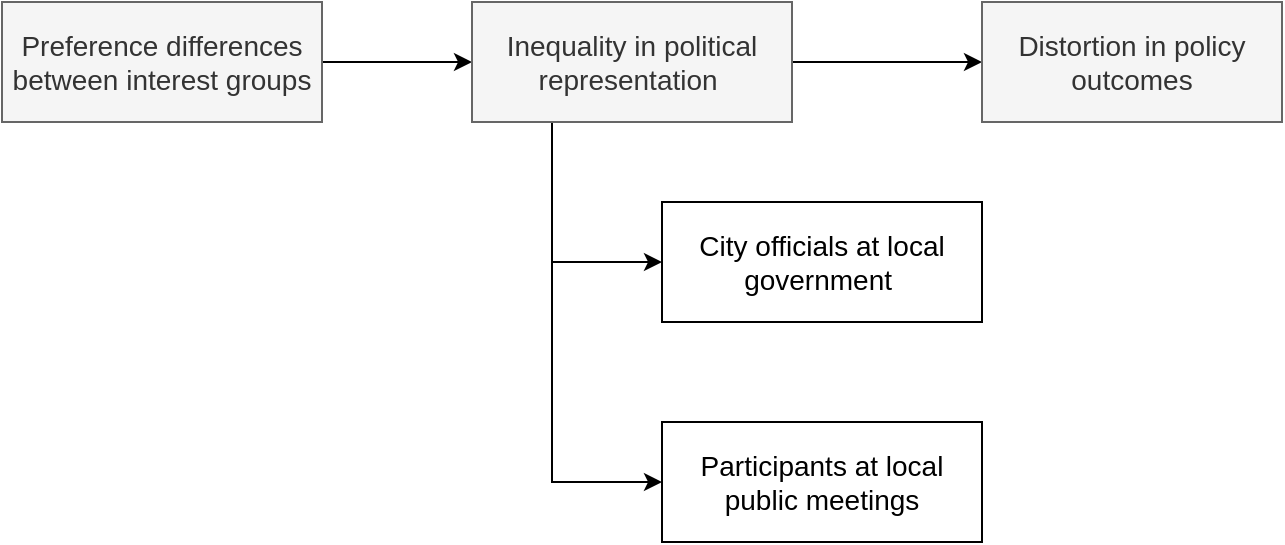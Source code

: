 <mxfile version="22.0.8" type="github">
  <diagram name="Page-1" id="rvGeT7zia2lHMvUj9c5C">
    <mxGraphModel dx="1242" dy="827" grid="1" gridSize="10" guides="1" tooltips="1" connect="1" arrows="1" fold="1" page="1" pageScale="1" pageWidth="850" pageHeight="1100" math="0" shadow="0">
      <root>
        <mxCell id="0" />
        <mxCell id="1" parent="0" />
        <mxCell id="pW38bHKlfas4n67EDEkT-9" style="edgeStyle=orthogonalEdgeStyle;rounded=0;orthogonalLoop=1;jettySize=auto;html=1;exitX=1;exitY=0.5;exitDx=0;exitDy=0;entryX=0;entryY=0.5;entryDx=0;entryDy=0;" parent="1" source="pW38bHKlfas4n67EDEkT-1" target="pW38bHKlfas4n67EDEkT-2" edge="1">
          <mxGeometry relative="1" as="geometry" />
        </mxCell>
        <mxCell id="pW38bHKlfas4n67EDEkT-1" value="Preference differences between interest groups" style="text;html=1;align=center;verticalAlign=middle;whiteSpace=wrap;rounded=0;fillColor=#f5f5f5;fontColor=#333333;strokeColor=#666666;fontSize=14;" parent="1" vertex="1">
          <mxGeometry x="30" y="120" width="160" height="60" as="geometry" />
        </mxCell>
        <mxCell id="pW38bHKlfas4n67EDEkT-6" style="edgeStyle=orthogonalEdgeStyle;rounded=0;orthogonalLoop=1;jettySize=auto;html=1;exitX=0.25;exitY=1;exitDx=0;exitDy=0;entryX=0;entryY=0.5;entryDx=0;entryDy=0;" parent="1" source="pW38bHKlfas4n67EDEkT-2" target="pW38bHKlfas4n67EDEkT-5" edge="1">
          <mxGeometry relative="1" as="geometry" />
        </mxCell>
        <mxCell id="pW38bHKlfas4n67EDEkT-7" style="edgeStyle=orthogonalEdgeStyle;rounded=0;orthogonalLoop=1;jettySize=auto;html=1;exitX=0.25;exitY=1;exitDx=0;exitDy=0;" parent="1" source="pW38bHKlfas4n67EDEkT-2" edge="1">
          <mxGeometry relative="1" as="geometry">
            <mxPoint x="360" y="360" as="targetPoint" />
            <Array as="points">
              <mxPoint x="305" y="360" />
            </Array>
          </mxGeometry>
        </mxCell>
        <mxCell id="pW38bHKlfas4n67EDEkT-10" style="edgeStyle=orthogonalEdgeStyle;rounded=0;orthogonalLoop=1;jettySize=auto;html=1;exitX=1;exitY=0.5;exitDx=0;exitDy=0;entryX=0;entryY=0.5;entryDx=0;entryDy=0;" parent="1" source="pW38bHKlfas4n67EDEkT-2" target="pW38bHKlfas4n67EDEkT-3" edge="1">
          <mxGeometry relative="1" as="geometry" />
        </mxCell>
        <mxCell id="pW38bHKlfas4n67EDEkT-2" value="Inequality in political representation&amp;nbsp;" style="text;html=1;align=center;verticalAlign=middle;whiteSpace=wrap;rounded=0;fillColor=#f5f5f5;fontColor=#333333;strokeColor=#666666;fontSize=14;" parent="1" vertex="1">
          <mxGeometry x="265" y="120" width="160" height="60" as="geometry" />
        </mxCell>
        <mxCell id="pW38bHKlfas4n67EDEkT-3" value="Distortion in policy outcomes" style="text;html=1;align=center;verticalAlign=middle;whiteSpace=wrap;rounded=0;fillColor=#f5f5f5;fontColor=#333333;strokeColor=#666666;fontSize=14;" parent="1" vertex="1">
          <mxGeometry x="520" y="120" width="150" height="60" as="geometry" />
        </mxCell>
        <mxCell id="pW38bHKlfas4n67EDEkT-5" value="City officials at local government&amp;nbsp;" style="text;html=1;align=center;verticalAlign=middle;whiteSpace=wrap;rounded=0;fontSize=14;strokeColor=default;" parent="1" vertex="1">
          <mxGeometry x="360" y="220" width="160" height="60" as="geometry" />
        </mxCell>
        <mxCell id="pW38bHKlfas4n67EDEkT-8" value="Participants at local public meetings" style="text;html=1;align=center;verticalAlign=middle;whiteSpace=wrap;rounded=0;fontSize=14;fillColor=none;strokeColor=default;" parent="1" vertex="1">
          <mxGeometry x="360" y="330" width="160" height="60" as="geometry" />
        </mxCell>
      </root>
    </mxGraphModel>
  </diagram>
</mxfile>
